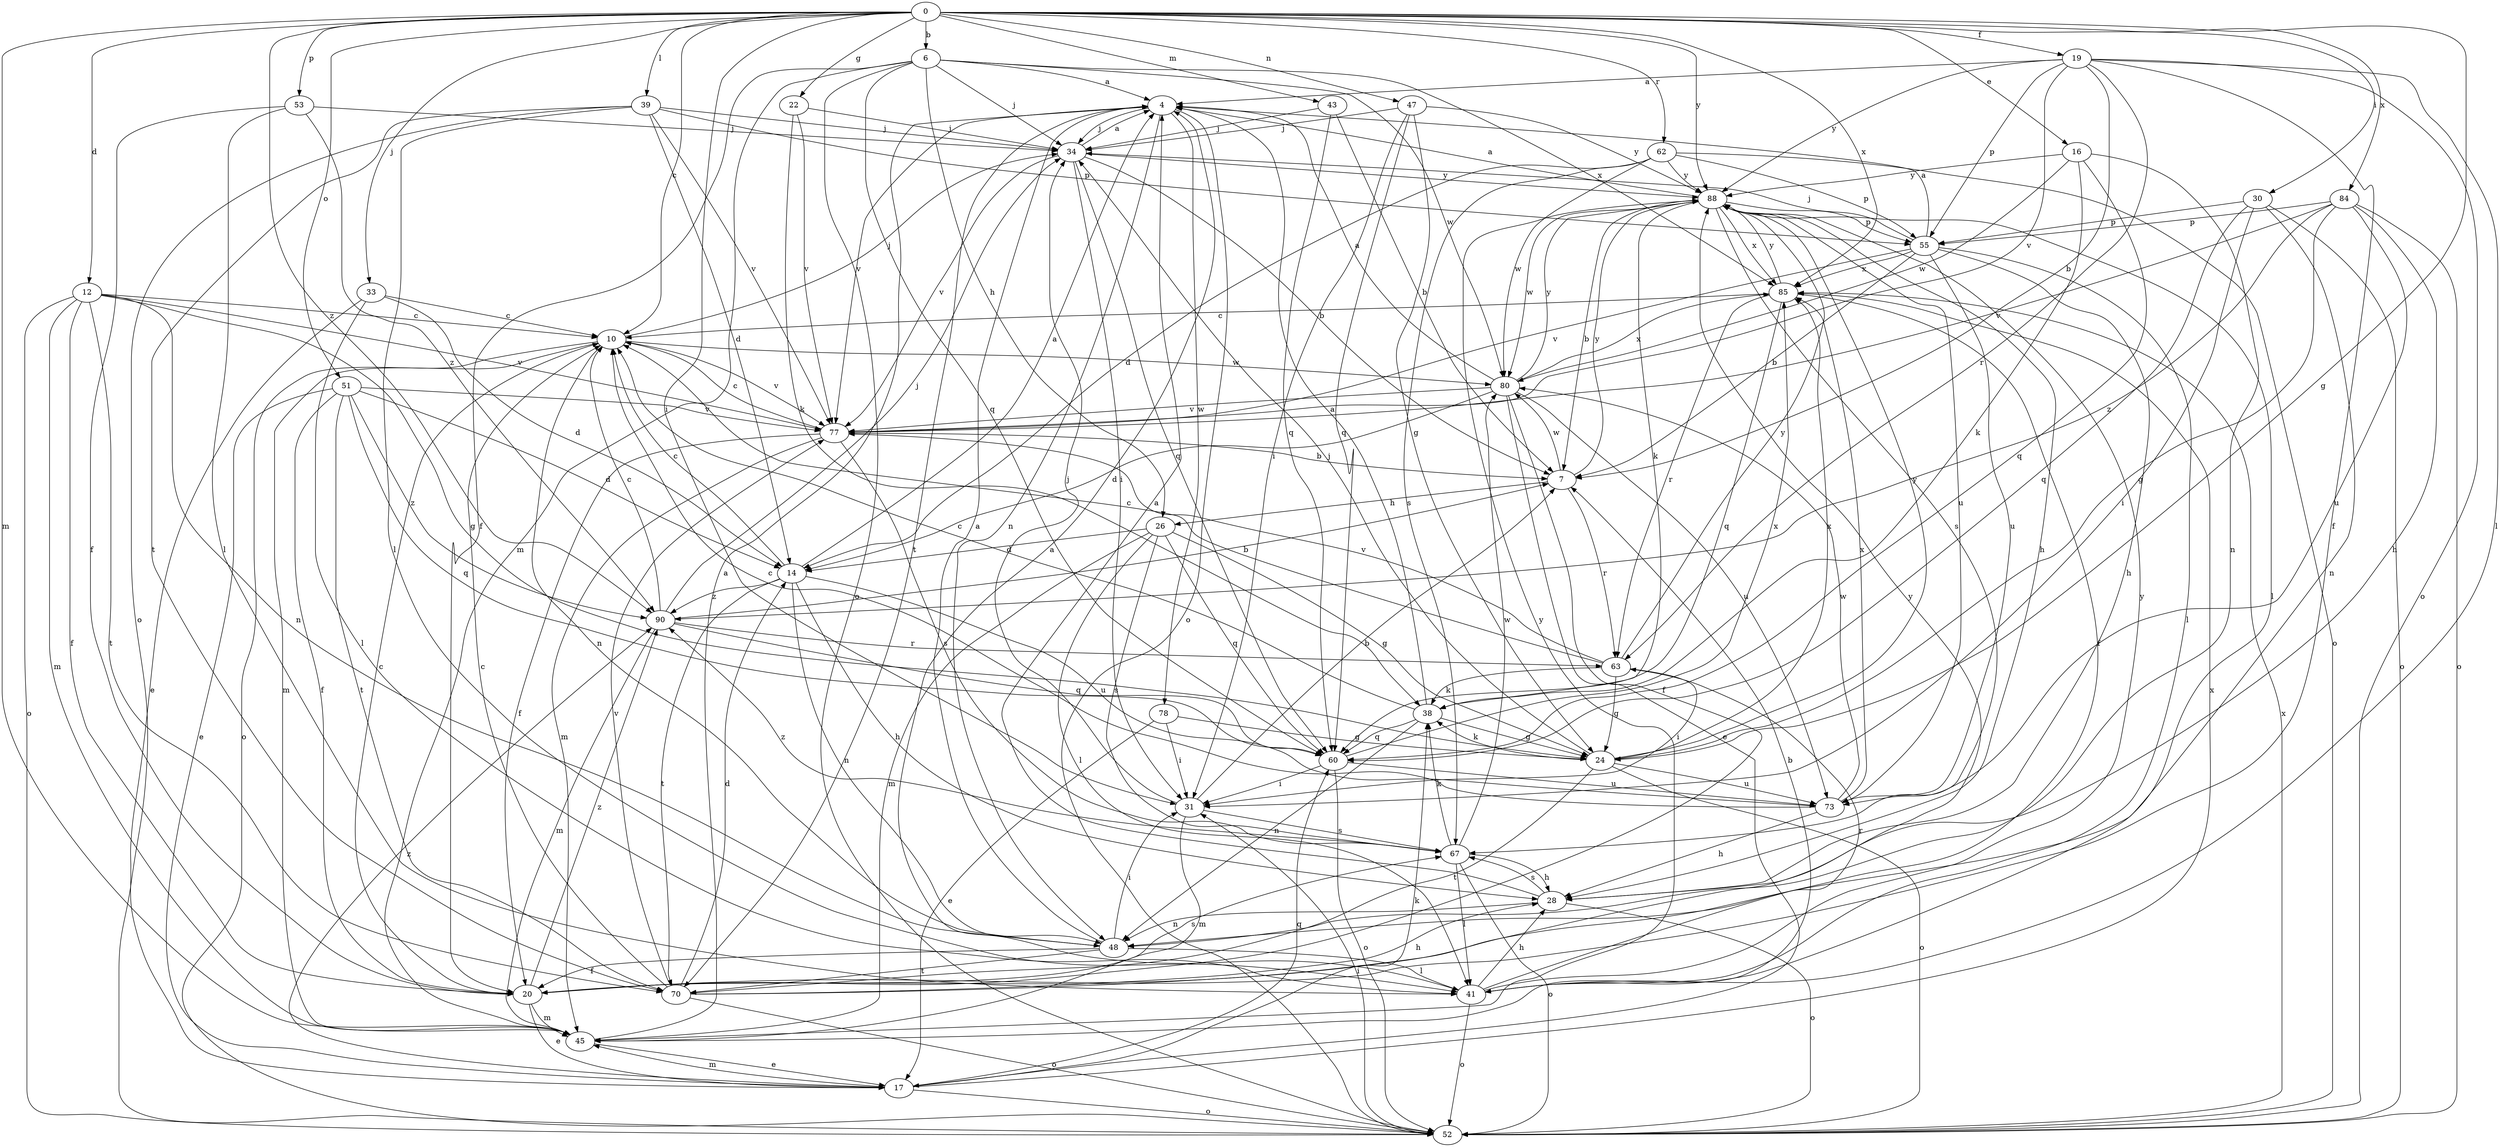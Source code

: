 strict digraph  {
0;
4;
6;
7;
10;
12;
14;
16;
17;
19;
20;
22;
24;
26;
28;
30;
31;
33;
34;
38;
39;
41;
43;
45;
47;
48;
51;
52;
53;
55;
60;
62;
63;
67;
70;
73;
77;
78;
80;
84;
85;
88;
90;
0 -> 6  [label=b];
0 -> 10  [label=c];
0 -> 12  [label=d];
0 -> 16  [label=e];
0 -> 19  [label=f];
0 -> 22  [label=g];
0 -> 24  [label=g];
0 -> 30  [label=i];
0 -> 31  [label=i];
0 -> 33  [label=j];
0 -> 39  [label=l];
0 -> 43  [label=m];
0 -> 45  [label=m];
0 -> 47  [label=n];
0 -> 51  [label=o];
0 -> 53  [label=p];
0 -> 62  [label=r];
0 -> 84  [label=x];
0 -> 85  [label=x];
0 -> 88  [label=y];
0 -> 90  [label=z];
4 -> 34  [label=j];
4 -> 48  [label=n];
4 -> 52  [label=o];
4 -> 70  [label=t];
4 -> 77  [label=v];
4 -> 78  [label=w];
6 -> 4  [label=a];
6 -> 20  [label=f];
6 -> 26  [label=h];
6 -> 34  [label=j];
6 -> 45  [label=m];
6 -> 52  [label=o];
6 -> 60  [label=q];
6 -> 80  [label=w];
6 -> 85  [label=x];
7 -> 26  [label=h];
7 -> 63  [label=r];
7 -> 80  [label=w];
7 -> 88  [label=y];
10 -> 34  [label=j];
10 -> 45  [label=m];
10 -> 48  [label=n];
10 -> 52  [label=o];
10 -> 77  [label=v];
10 -> 80  [label=w];
12 -> 10  [label=c];
12 -> 20  [label=f];
12 -> 24  [label=g];
12 -> 45  [label=m];
12 -> 48  [label=n];
12 -> 52  [label=o];
12 -> 70  [label=t];
12 -> 77  [label=v];
14 -> 4  [label=a];
14 -> 10  [label=c];
14 -> 28  [label=h];
14 -> 48  [label=n];
14 -> 70  [label=t];
14 -> 73  [label=u];
14 -> 90  [label=z];
16 -> 38  [label=k];
16 -> 48  [label=n];
16 -> 60  [label=q];
16 -> 80  [label=w];
16 -> 88  [label=y];
17 -> 38  [label=k];
17 -> 45  [label=m];
17 -> 52  [label=o];
17 -> 60  [label=q];
17 -> 85  [label=x];
17 -> 90  [label=z];
19 -> 4  [label=a];
19 -> 7  [label=b];
19 -> 20  [label=f];
19 -> 41  [label=l];
19 -> 52  [label=o];
19 -> 55  [label=p];
19 -> 63  [label=r];
19 -> 77  [label=v];
19 -> 88  [label=y];
20 -> 10  [label=c];
20 -> 17  [label=e];
20 -> 45  [label=m];
20 -> 67  [label=s];
20 -> 90  [label=z];
22 -> 34  [label=j];
22 -> 38  [label=k];
22 -> 77  [label=v];
24 -> 34  [label=j];
24 -> 38  [label=k];
24 -> 52  [label=o];
24 -> 70  [label=t];
24 -> 73  [label=u];
24 -> 85  [label=x];
24 -> 88  [label=y];
26 -> 14  [label=d];
26 -> 24  [label=g];
26 -> 41  [label=l];
26 -> 45  [label=m];
26 -> 60  [label=q];
26 -> 67  [label=s];
28 -> 4  [label=a];
28 -> 48  [label=n];
28 -> 52  [label=o];
28 -> 67  [label=s];
30 -> 31  [label=i];
30 -> 48  [label=n];
30 -> 52  [label=o];
30 -> 55  [label=p];
30 -> 60  [label=q];
31 -> 7  [label=b];
31 -> 34  [label=j];
31 -> 45  [label=m];
31 -> 67  [label=s];
33 -> 10  [label=c];
33 -> 14  [label=d];
33 -> 17  [label=e];
33 -> 41  [label=l];
34 -> 4  [label=a];
34 -> 7  [label=b];
34 -> 31  [label=i];
34 -> 60  [label=q];
34 -> 77  [label=v];
34 -> 88  [label=y];
38 -> 4  [label=a];
38 -> 10  [label=c];
38 -> 24  [label=g];
38 -> 48  [label=n];
38 -> 60  [label=q];
39 -> 14  [label=d];
39 -> 34  [label=j];
39 -> 41  [label=l];
39 -> 52  [label=o];
39 -> 55  [label=p];
39 -> 70  [label=t];
39 -> 77  [label=v];
41 -> 4  [label=a];
41 -> 28  [label=h];
41 -> 52  [label=o];
41 -> 63  [label=r];
41 -> 88  [label=y];
43 -> 7  [label=b];
43 -> 34  [label=j];
43 -> 60  [label=q];
45 -> 4  [label=a];
45 -> 7  [label=b];
45 -> 17  [label=e];
45 -> 88  [label=y];
47 -> 24  [label=g];
47 -> 31  [label=i];
47 -> 34  [label=j];
47 -> 60  [label=q];
47 -> 88  [label=y];
48 -> 4  [label=a];
48 -> 20  [label=f];
48 -> 31  [label=i];
48 -> 41  [label=l];
48 -> 70  [label=t];
51 -> 14  [label=d];
51 -> 17  [label=e];
51 -> 20  [label=f];
51 -> 60  [label=q];
51 -> 70  [label=t];
51 -> 77  [label=v];
51 -> 90  [label=z];
52 -> 31  [label=i];
52 -> 85  [label=x];
53 -> 20  [label=f];
53 -> 34  [label=j];
53 -> 41  [label=l];
53 -> 90  [label=z];
55 -> 4  [label=a];
55 -> 7  [label=b];
55 -> 28  [label=h];
55 -> 34  [label=j];
55 -> 41  [label=l];
55 -> 73  [label=u];
55 -> 77  [label=v];
55 -> 85  [label=x];
60 -> 31  [label=i];
60 -> 52  [label=o];
60 -> 73  [label=u];
60 -> 85  [label=x];
62 -> 14  [label=d];
62 -> 52  [label=o];
62 -> 55  [label=p];
62 -> 67  [label=s];
62 -> 80  [label=w];
62 -> 88  [label=y];
63 -> 10  [label=c];
63 -> 24  [label=g];
63 -> 31  [label=i];
63 -> 38  [label=k];
63 -> 77  [label=v];
63 -> 88  [label=y];
67 -> 28  [label=h];
67 -> 38  [label=k];
67 -> 41  [label=l];
67 -> 52  [label=o];
67 -> 80  [label=w];
67 -> 90  [label=z];
70 -> 10  [label=c];
70 -> 14  [label=d];
70 -> 28  [label=h];
70 -> 52  [label=o];
70 -> 77  [label=v];
70 -> 88  [label=y];
73 -> 10  [label=c];
73 -> 28  [label=h];
73 -> 80  [label=w];
73 -> 85  [label=x];
77 -> 7  [label=b];
77 -> 10  [label=c];
77 -> 20  [label=f];
77 -> 45  [label=m];
77 -> 67  [label=s];
78 -> 17  [label=e];
78 -> 24  [label=g];
78 -> 31  [label=i];
80 -> 4  [label=a];
80 -> 14  [label=d];
80 -> 17  [label=e];
80 -> 20  [label=f];
80 -> 73  [label=u];
80 -> 77  [label=v];
80 -> 85  [label=x];
80 -> 88  [label=y];
84 -> 24  [label=g];
84 -> 28  [label=h];
84 -> 52  [label=o];
84 -> 55  [label=p];
84 -> 73  [label=u];
84 -> 77  [label=v];
84 -> 90  [label=z];
85 -> 10  [label=c];
85 -> 20  [label=f];
85 -> 60  [label=q];
85 -> 63  [label=r];
85 -> 88  [label=y];
88 -> 4  [label=a];
88 -> 7  [label=b];
88 -> 28  [label=h];
88 -> 38  [label=k];
88 -> 41  [label=l];
88 -> 55  [label=p];
88 -> 67  [label=s];
88 -> 73  [label=u];
88 -> 80  [label=w];
88 -> 85  [label=x];
90 -> 7  [label=b];
90 -> 10  [label=c];
90 -> 34  [label=j];
90 -> 45  [label=m];
90 -> 60  [label=q];
90 -> 63  [label=r];
}
